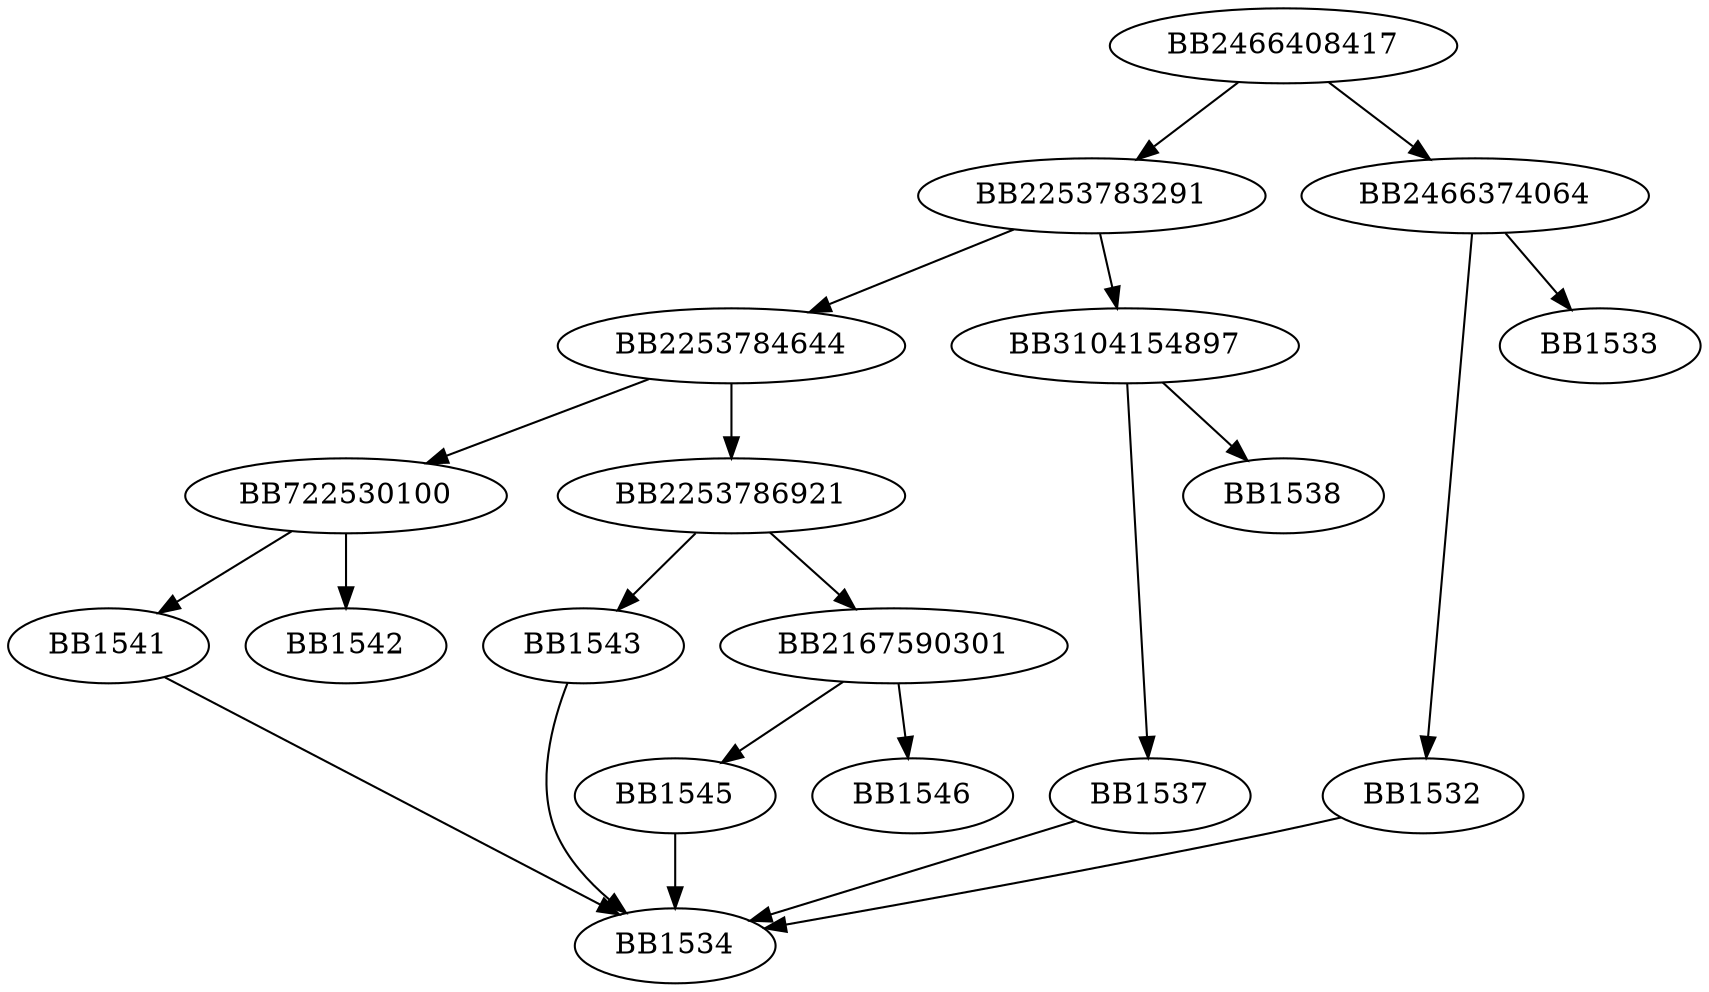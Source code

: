 digraph G{
	BB2466408417->BB2253783291;
	BB2466408417->BB2466374064;
	BB2466374064->BB1532;
	BB2466374064->BB1533;
	BB1532->BB1534;
	BB2253783291->BB2253784644;
	BB2253783291->BB3104154897;
	BB3104154897->BB1537;
	BB3104154897->BB1538;
	BB1537->BB1534;
	BB2253784644->BB722530100;
	BB2253784644->BB2253786921;
	BB722530100->BB1541;
	BB722530100->BB1542;
	BB1541->BB1534;
	BB2253786921->BB1543;
	BB2253786921->BB2167590301;
	BB2167590301->BB1545;
	BB2167590301->BB1546;
	BB1545->BB1534;
	BB1543->BB1534;
}

